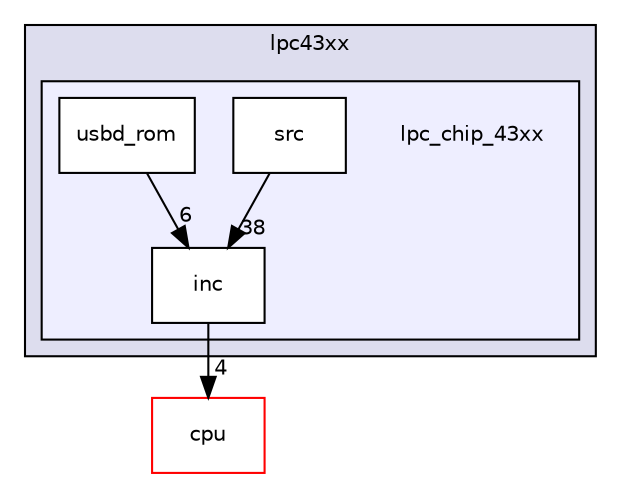 digraph "muju/externals/base/soc/lpc43xx/lpc_chip_43xx" {
  compound=true
  node [ fontsize="10", fontname="Helvetica"];
  edge [ labelfontsize="10", labelfontname="Helvetica"];
  subgraph clusterdir_dfec0b345460144aed1519f795ee1f52 {
    graph [ bgcolor="#ddddee", pencolor="black", label="lpc43xx" fontname="Helvetica", fontsize="10", URL="dir_dfec0b345460144aed1519f795ee1f52.html"]
  subgraph clusterdir_b88a78d1581bf098e52b184247b64f14 {
    graph [ bgcolor="#eeeeff", pencolor="black", label="" URL="dir_b88a78d1581bf098e52b184247b64f14.html"];
    dir_b88a78d1581bf098e52b184247b64f14 [shape=plaintext label="lpc_chip_43xx"];
    dir_947f667bb229333f556e4d5c02029e05 [shape=box label="inc" color="black" fillcolor="white" style="filled" URL="dir_947f667bb229333f556e4d5c02029e05.html"];
    dir_a8c8fec3840559dd44bd10c16e6b9246 [shape=box label="src" color="black" fillcolor="white" style="filled" URL="dir_a8c8fec3840559dd44bd10c16e6b9246.html"];
    dir_9835369663168a4740b8f0dd18e55f4f [shape=box label="usbd_rom" color="black" fillcolor="white" style="filled" URL="dir_9835369663168a4740b8f0dd18e55f4f.html"];
  }
  }
  dir_5605cd359a4e69632ec7c4a9a45cc4b2 [shape=box label="cpu" fillcolor="white" style="filled" color="red" URL="dir_5605cd359a4e69632ec7c4a9a45cc4b2.html"];
  dir_a8c8fec3840559dd44bd10c16e6b9246->dir_947f667bb229333f556e4d5c02029e05 [headlabel="38", labeldistance=1.5 headhref="dir_000050_000049.html"];
  dir_947f667bb229333f556e4d5c02029e05->dir_5605cd359a4e69632ec7c4a9a45cc4b2 [headlabel="4", labeldistance=1.5 headhref="dir_000049_000037.html"];
  dir_9835369663168a4740b8f0dd18e55f4f->dir_947f667bb229333f556e4d5c02029e05 [headlabel="6", labeldistance=1.5 headhref="dir_000051_000049.html"];
}
